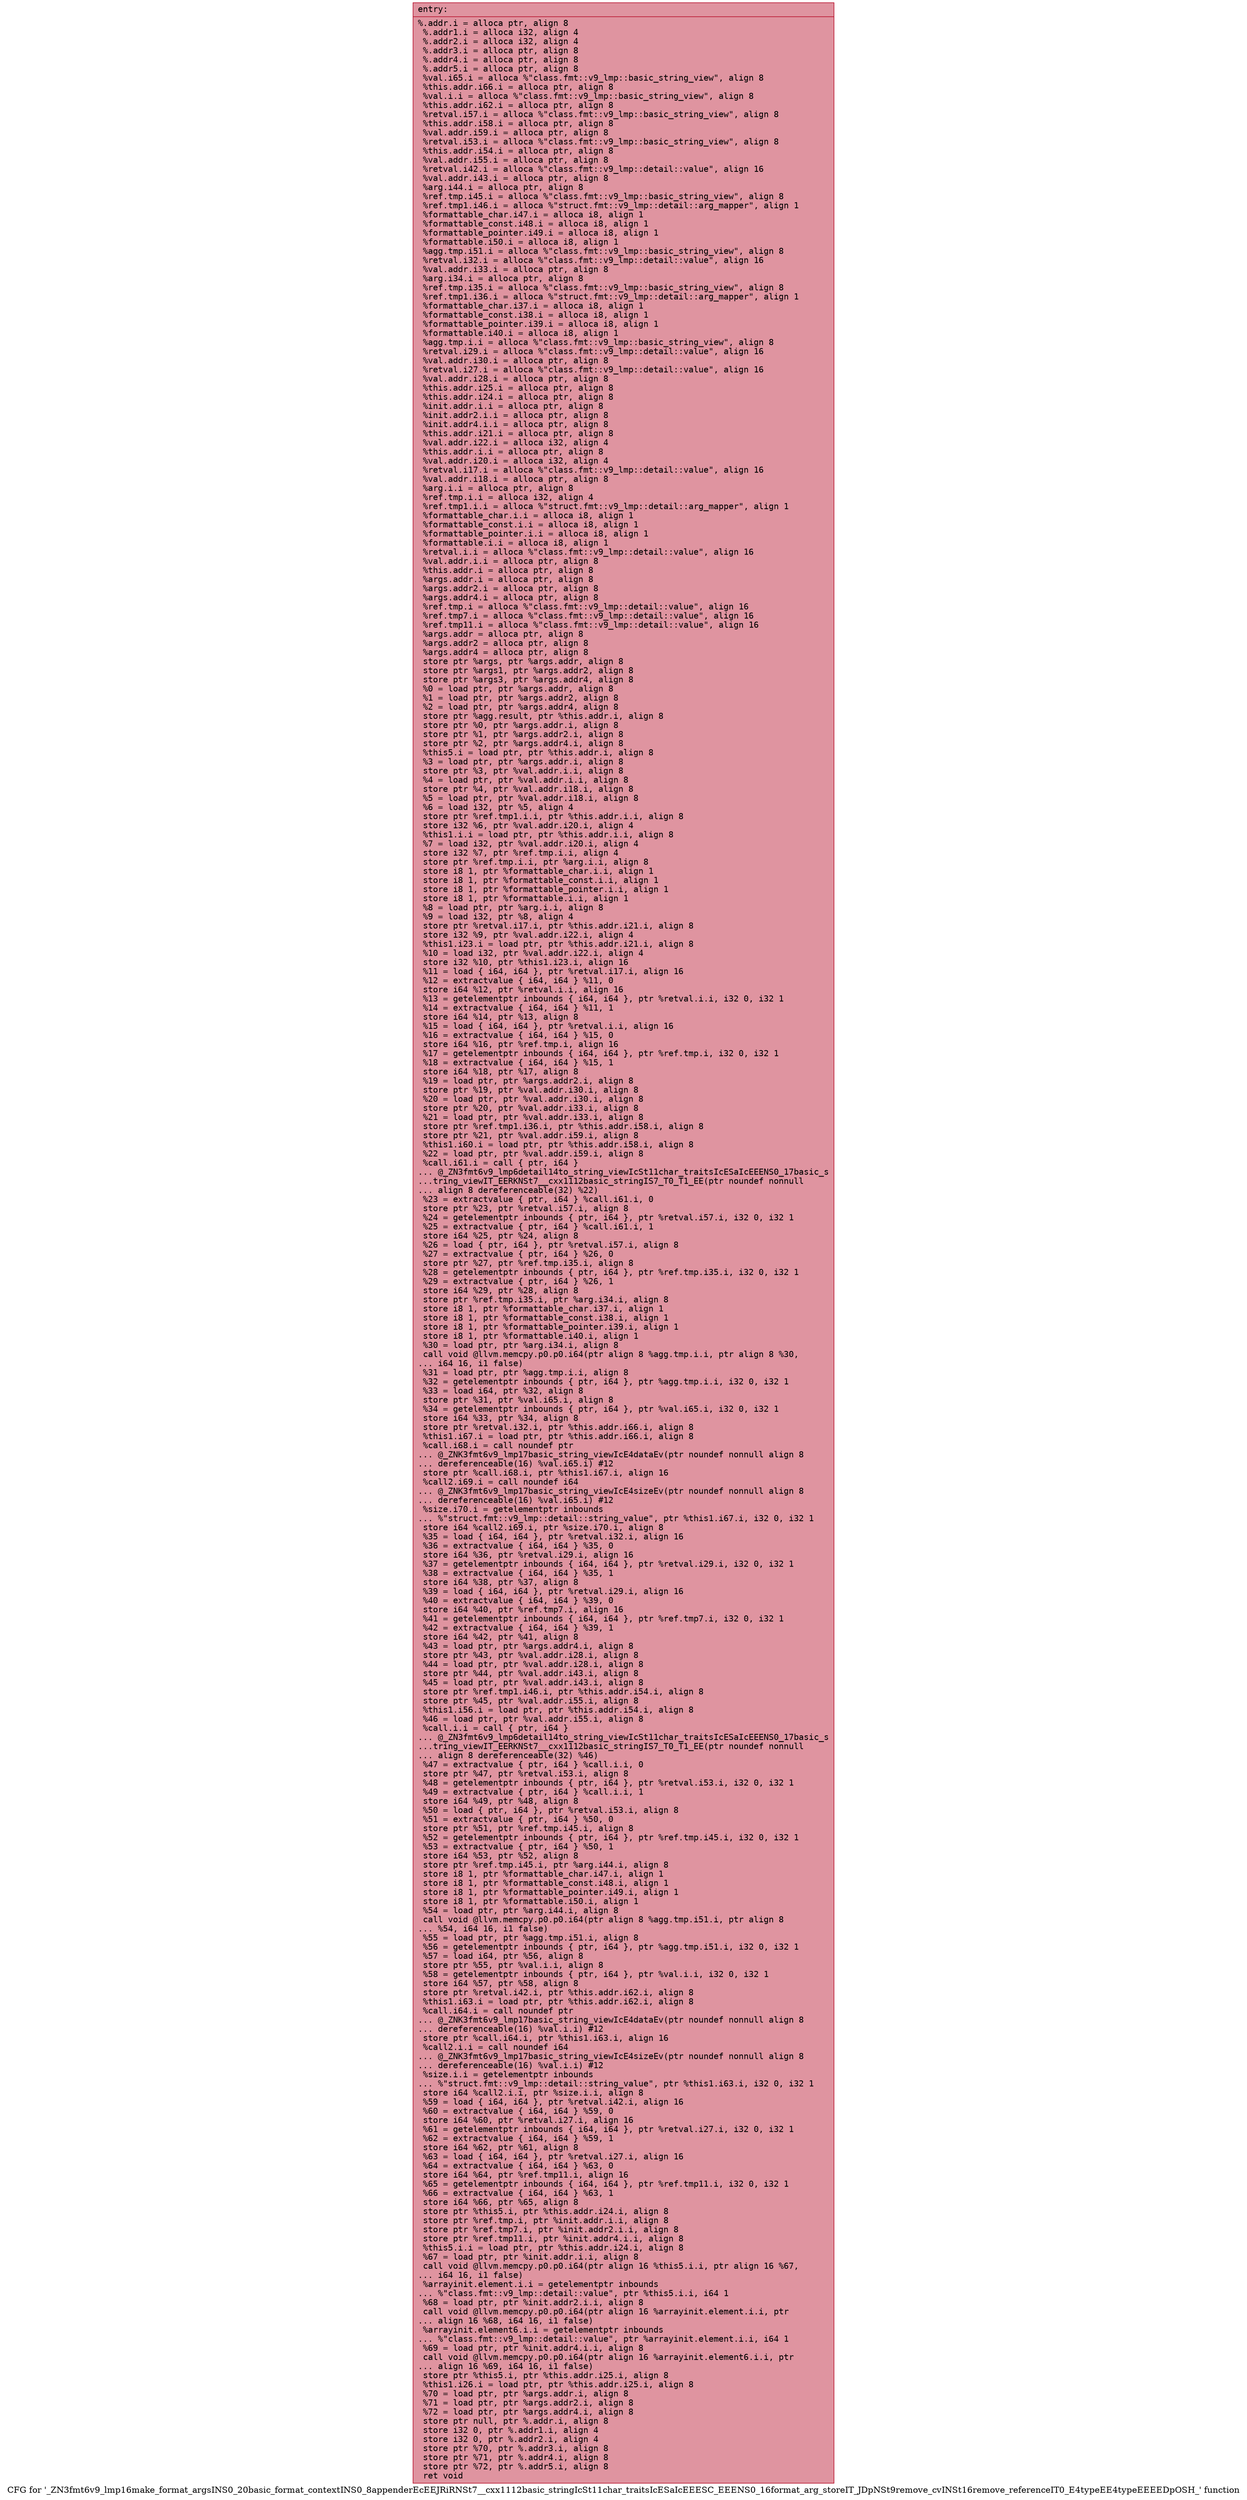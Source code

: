 digraph "CFG for '_ZN3fmt6v9_lmp16make_format_argsINS0_20basic_format_contextINS0_8appenderEcEEJRiRNSt7__cxx1112basic_stringIcSt11char_traitsIcESaIcEEESC_EEENS0_16format_arg_storeIT_JDpNSt9remove_cvINSt16remove_referenceIT0_E4typeEE4typeEEEEDpOSH_' function" {
	label="CFG for '_ZN3fmt6v9_lmp16make_format_argsINS0_20basic_format_contextINS0_8appenderEcEEJRiRNSt7__cxx1112basic_stringIcSt11char_traitsIcESaIcEEESC_EEENS0_16format_arg_storeIT_JDpNSt9remove_cvINSt16remove_referenceIT0_E4typeEE4typeEEEEDpOSH_' function";

	Node0x562846aa2060 [shape=record,color="#b70d28ff", style=filled, fillcolor="#b70d2870" fontname="Courier",label="{entry:\l|  %.addr.i = alloca ptr, align 8\l  %.addr1.i = alloca i32, align 4\l  %.addr2.i = alloca i32, align 4\l  %.addr3.i = alloca ptr, align 8\l  %.addr4.i = alloca ptr, align 8\l  %.addr5.i = alloca ptr, align 8\l  %val.i65.i = alloca %\"class.fmt::v9_lmp::basic_string_view\", align 8\l  %this.addr.i66.i = alloca ptr, align 8\l  %val.i.i = alloca %\"class.fmt::v9_lmp::basic_string_view\", align 8\l  %this.addr.i62.i = alloca ptr, align 8\l  %retval.i57.i = alloca %\"class.fmt::v9_lmp::basic_string_view\", align 8\l  %this.addr.i58.i = alloca ptr, align 8\l  %val.addr.i59.i = alloca ptr, align 8\l  %retval.i53.i = alloca %\"class.fmt::v9_lmp::basic_string_view\", align 8\l  %this.addr.i54.i = alloca ptr, align 8\l  %val.addr.i55.i = alloca ptr, align 8\l  %retval.i42.i = alloca %\"class.fmt::v9_lmp::detail::value\", align 16\l  %val.addr.i43.i = alloca ptr, align 8\l  %arg.i44.i = alloca ptr, align 8\l  %ref.tmp.i45.i = alloca %\"class.fmt::v9_lmp::basic_string_view\", align 8\l  %ref.tmp1.i46.i = alloca %\"struct.fmt::v9_lmp::detail::arg_mapper\", align 1\l  %formattable_char.i47.i = alloca i8, align 1\l  %formattable_const.i48.i = alloca i8, align 1\l  %formattable_pointer.i49.i = alloca i8, align 1\l  %formattable.i50.i = alloca i8, align 1\l  %agg.tmp.i51.i = alloca %\"class.fmt::v9_lmp::basic_string_view\", align 8\l  %retval.i32.i = alloca %\"class.fmt::v9_lmp::detail::value\", align 16\l  %val.addr.i33.i = alloca ptr, align 8\l  %arg.i34.i = alloca ptr, align 8\l  %ref.tmp.i35.i = alloca %\"class.fmt::v9_lmp::basic_string_view\", align 8\l  %ref.tmp1.i36.i = alloca %\"struct.fmt::v9_lmp::detail::arg_mapper\", align 1\l  %formattable_char.i37.i = alloca i8, align 1\l  %formattable_const.i38.i = alloca i8, align 1\l  %formattable_pointer.i39.i = alloca i8, align 1\l  %formattable.i40.i = alloca i8, align 1\l  %agg.tmp.i.i = alloca %\"class.fmt::v9_lmp::basic_string_view\", align 8\l  %retval.i29.i = alloca %\"class.fmt::v9_lmp::detail::value\", align 16\l  %val.addr.i30.i = alloca ptr, align 8\l  %retval.i27.i = alloca %\"class.fmt::v9_lmp::detail::value\", align 16\l  %val.addr.i28.i = alloca ptr, align 8\l  %this.addr.i25.i = alloca ptr, align 8\l  %this.addr.i24.i = alloca ptr, align 8\l  %init.addr.i.i = alloca ptr, align 8\l  %init.addr2.i.i = alloca ptr, align 8\l  %init.addr4.i.i = alloca ptr, align 8\l  %this.addr.i21.i = alloca ptr, align 8\l  %val.addr.i22.i = alloca i32, align 4\l  %this.addr.i.i = alloca ptr, align 8\l  %val.addr.i20.i = alloca i32, align 4\l  %retval.i17.i = alloca %\"class.fmt::v9_lmp::detail::value\", align 16\l  %val.addr.i18.i = alloca ptr, align 8\l  %arg.i.i = alloca ptr, align 8\l  %ref.tmp.i.i = alloca i32, align 4\l  %ref.tmp1.i.i = alloca %\"struct.fmt::v9_lmp::detail::arg_mapper\", align 1\l  %formattable_char.i.i = alloca i8, align 1\l  %formattable_const.i.i = alloca i8, align 1\l  %formattable_pointer.i.i = alloca i8, align 1\l  %formattable.i.i = alloca i8, align 1\l  %retval.i.i = alloca %\"class.fmt::v9_lmp::detail::value\", align 16\l  %val.addr.i.i = alloca ptr, align 8\l  %this.addr.i = alloca ptr, align 8\l  %args.addr.i = alloca ptr, align 8\l  %args.addr2.i = alloca ptr, align 8\l  %args.addr4.i = alloca ptr, align 8\l  %ref.tmp.i = alloca %\"class.fmt::v9_lmp::detail::value\", align 16\l  %ref.tmp7.i = alloca %\"class.fmt::v9_lmp::detail::value\", align 16\l  %ref.tmp11.i = alloca %\"class.fmt::v9_lmp::detail::value\", align 16\l  %args.addr = alloca ptr, align 8\l  %args.addr2 = alloca ptr, align 8\l  %args.addr4 = alloca ptr, align 8\l  store ptr %args, ptr %args.addr, align 8\l  store ptr %args1, ptr %args.addr2, align 8\l  store ptr %args3, ptr %args.addr4, align 8\l  %0 = load ptr, ptr %args.addr, align 8\l  %1 = load ptr, ptr %args.addr2, align 8\l  %2 = load ptr, ptr %args.addr4, align 8\l  store ptr %agg.result, ptr %this.addr.i, align 8\l  store ptr %0, ptr %args.addr.i, align 8\l  store ptr %1, ptr %args.addr2.i, align 8\l  store ptr %2, ptr %args.addr4.i, align 8\l  %this5.i = load ptr, ptr %this.addr.i, align 8\l  %3 = load ptr, ptr %args.addr.i, align 8\l  store ptr %3, ptr %val.addr.i.i, align 8\l  %4 = load ptr, ptr %val.addr.i.i, align 8\l  store ptr %4, ptr %val.addr.i18.i, align 8\l  %5 = load ptr, ptr %val.addr.i18.i, align 8\l  %6 = load i32, ptr %5, align 4\l  store ptr %ref.tmp1.i.i, ptr %this.addr.i.i, align 8\l  store i32 %6, ptr %val.addr.i20.i, align 4\l  %this1.i.i = load ptr, ptr %this.addr.i.i, align 8\l  %7 = load i32, ptr %val.addr.i20.i, align 4\l  store i32 %7, ptr %ref.tmp.i.i, align 4\l  store ptr %ref.tmp.i.i, ptr %arg.i.i, align 8\l  store i8 1, ptr %formattable_char.i.i, align 1\l  store i8 1, ptr %formattable_const.i.i, align 1\l  store i8 1, ptr %formattable_pointer.i.i, align 1\l  store i8 1, ptr %formattable.i.i, align 1\l  %8 = load ptr, ptr %arg.i.i, align 8\l  %9 = load i32, ptr %8, align 4\l  store ptr %retval.i17.i, ptr %this.addr.i21.i, align 8\l  store i32 %9, ptr %val.addr.i22.i, align 4\l  %this1.i23.i = load ptr, ptr %this.addr.i21.i, align 8\l  %10 = load i32, ptr %val.addr.i22.i, align 4\l  store i32 %10, ptr %this1.i23.i, align 16\l  %11 = load \{ i64, i64 \}, ptr %retval.i17.i, align 16\l  %12 = extractvalue \{ i64, i64 \} %11, 0\l  store i64 %12, ptr %retval.i.i, align 16\l  %13 = getelementptr inbounds \{ i64, i64 \}, ptr %retval.i.i, i32 0, i32 1\l  %14 = extractvalue \{ i64, i64 \} %11, 1\l  store i64 %14, ptr %13, align 8\l  %15 = load \{ i64, i64 \}, ptr %retval.i.i, align 16\l  %16 = extractvalue \{ i64, i64 \} %15, 0\l  store i64 %16, ptr %ref.tmp.i, align 16\l  %17 = getelementptr inbounds \{ i64, i64 \}, ptr %ref.tmp.i, i32 0, i32 1\l  %18 = extractvalue \{ i64, i64 \} %15, 1\l  store i64 %18, ptr %17, align 8\l  %19 = load ptr, ptr %args.addr2.i, align 8\l  store ptr %19, ptr %val.addr.i30.i, align 8\l  %20 = load ptr, ptr %val.addr.i30.i, align 8\l  store ptr %20, ptr %val.addr.i33.i, align 8\l  %21 = load ptr, ptr %val.addr.i33.i, align 8\l  store ptr %ref.tmp1.i36.i, ptr %this.addr.i58.i, align 8\l  store ptr %21, ptr %val.addr.i59.i, align 8\l  %this1.i60.i = load ptr, ptr %this.addr.i58.i, align 8\l  %22 = load ptr, ptr %val.addr.i59.i, align 8\l  %call.i61.i = call \{ ptr, i64 \}\l... @_ZN3fmt6v9_lmp6detail14to_string_viewIcSt11char_traitsIcESaIcEEENS0_17basic_s\l...tring_viewIT_EERKNSt7__cxx1112basic_stringIS7_T0_T1_EE(ptr noundef nonnull\l... align 8 dereferenceable(32) %22)\l  %23 = extractvalue \{ ptr, i64 \} %call.i61.i, 0\l  store ptr %23, ptr %retval.i57.i, align 8\l  %24 = getelementptr inbounds \{ ptr, i64 \}, ptr %retval.i57.i, i32 0, i32 1\l  %25 = extractvalue \{ ptr, i64 \} %call.i61.i, 1\l  store i64 %25, ptr %24, align 8\l  %26 = load \{ ptr, i64 \}, ptr %retval.i57.i, align 8\l  %27 = extractvalue \{ ptr, i64 \} %26, 0\l  store ptr %27, ptr %ref.tmp.i35.i, align 8\l  %28 = getelementptr inbounds \{ ptr, i64 \}, ptr %ref.tmp.i35.i, i32 0, i32 1\l  %29 = extractvalue \{ ptr, i64 \} %26, 1\l  store i64 %29, ptr %28, align 8\l  store ptr %ref.tmp.i35.i, ptr %arg.i34.i, align 8\l  store i8 1, ptr %formattable_char.i37.i, align 1\l  store i8 1, ptr %formattable_const.i38.i, align 1\l  store i8 1, ptr %formattable_pointer.i39.i, align 1\l  store i8 1, ptr %formattable.i40.i, align 1\l  %30 = load ptr, ptr %arg.i34.i, align 8\l  call void @llvm.memcpy.p0.p0.i64(ptr align 8 %agg.tmp.i.i, ptr align 8 %30,\l... i64 16, i1 false)\l  %31 = load ptr, ptr %agg.tmp.i.i, align 8\l  %32 = getelementptr inbounds \{ ptr, i64 \}, ptr %agg.tmp.i.i, i32 0, i32 1\l  %33 = load i64, ptr %32, align 8\l  store ptr %31, ptr %val.i65.i, align 8\l  %34 = getelementptr inbounds \{ ptr, i64 \}, ptr %val.i65.i, i32 0, i32 1\l  store i64 %33, ptr %34, align 8\l  store ptr %retval.i32.i, ptr %this.addr.i66.i, align 8\l  %this1.i67.i = load ptr, ptr %this.addr.i66.i, align 8\l  %call.i68.i = call noundef ptr\l... @_ZNK3fmt6v9_lmp17basic_string_viewIcE4dataEv(ptr noundef nonnull align 8\l... dereferenceable(16) %val.i65.i) #12\l  store ptr %call.i68.i, ptr %this1.i67.i, align 16\l  %call2.i69.i = call noundef i64\l... @_ZNK3fmt6v9_lmp17basic_string_viewIcE4sizeEv(ptr noundef nonnull align 8\l... dereferenceable(16) %val.i65.i) #12\l  %size.i70.i = getelementptr inbounds\l... %\"struct.fmt::v9_lmp::detail::string_value\", ptr %this1.i67.i, i32 0, i32 1\l  store i64 %call2.i69.i, ptr %size.i70.i, align 8\l  %35 = load \{ i64, i64 \}, ptr %retval.i32.i, align 16\l  %36 = extractvalue \{ i64, i64 \} %35, 0\l  store i64 %36, ptr %retval.i29.i, align 16\l  %37 = getelementptr inbounds \{ i64, i64 \}, ptr %retval.i29.i, i32 0, i32 1\l  %38 = extractvalue \{ i64, i64 \} %35, 1\l  store i64 %38, ptr %37, align 8\l  %39 = load \{ i64, i64 \}, ptr %retval.i29.i, align 16\l  %40 = extractvalue \{ i64, i64 \} %39, 0\l  store i64 %40, ptr %ref.tmp7.i, align 16\l  %41 = getelementptr inbounds \{ i64, i64 \}, ptr %ref.tmp7.i, i32 0, i32 1\l  %42 = extractvalue \{ i64, i64 \} %39, 1\l  store i64 %42, ptr %41, align 8\l  %43 = load ptr, ptr %args.addr4.i, align 8\l  store ptr %43, ptr %val.addr.i28.i, align 8\l  %44 = load ptr, ptr %val.addr.i28.i, align 8\l  store ptr %44, ptr %val.addr.i43.i, align 8\l  %45 = load ptr, ptr %val.addr.i43.i, align 8\l  store ptr %ref.tmp1.i46.i, ptr %this.addr.i54.i, align 8\l  store ptr %45, ptr %val.addr.i55.i, align 8\l  %this1.i56.i = load ptr, ptr %this.addr.i54.i, align 8\l  %46 = load ptr, ptr %val.addr.i55.i, align 8\l  %call.i.i = call \{ ptr, i64 \}\l... @_ZN3fmt6v9_lmp6detail14to_string_viewIcSt11char_traitsIcESaIcEEENS0_17basic_s\l...tring_viewIT_EERKNSt7__cxx1112basic_stringIS7_T0_T1_EE(ptr noundef nonnull\l... align 8 dereferenceable(32) %46)\l  %47 = extractvalue \{ ptr, i64 \} %call.i.i, 0\l  store ptr %47, ptr %retval.i53.i, align 8\l  %48 = getelementptr inbounds \{ ptr, i64 \}, ptr %retval.i53.i, i32 0, i32 1\l  %49 = extractvalue \{ ptr, i64 \} %call.i.i, 1\l  store i64 %49, ptr %48, align 8\l  %50 = load \{ ptr, i64 \}, ptr %retval.i53.i, align 8\l  %51 = extractvalue \{ ptr, i64 \} %50, 0\l  store ptr %51, ptr %ref.tmp.i45.i, align 8\l  %52 = getelementptr inbounds \{ ptr, i64 \}, ptr %ref.tmp.i45.i, i32 0, i32 1\l  %53 = extractvalue \{ ptr, i64 \} %50, 1\l  store i64 %53, ptr %52, align 8\l  store ptr %ref.tmp.i45.i, ptr %arg.i44.i, align 8\l  store i8 1, ptr %formattable_char.i47.i, align 1\l  store i8 1, ptr %formattable_const.i48.i, align 1\l  store i8 1, ptr %formattable_pointer.i49.i, align 1\l  store i8 1, ptr %formattable.i50.i, align 1\l  %54 = load ptr, ptr %arg.i44.i, align 8\l  call void @llvm.memcpy.p0.p0.i64(ptr align 8 %agg.tmp.i51.i, ptr align 8\l... %54, i64 16, i1 false)\l  %55 = load ptr, ptr %agg.tmp.i51.i, align 8\l  %56 = getelementptr inbounds \{ ptr, i64 \}, ptr %agg.tmp.i51.i, i32 0, i32 1\l  %57 = load i64, ptr %56, align 8\l  store ptr %55, ptr %val.i.i, align 8\l  %58 = getelementptr inbounds \{ ptr, i64 \}, ptr %val.i.i, i32 0, i32 1\l  store i64 %57, ptr %58, align 8\l  store ptr %retval.i42.i, ptr %this.addr.i62.i, align 8\l  %this1.i63.i = load ptr, ptr %this.addr.i62.i, align 8\l  %call.i64.i = call noundef ptr\l... @_ZNK3fmt6v9_lmp17basic_string_viewIcE4dataEv(ptr noundef nonnull align 8\l... dereferenceable(16) %val.i.i) #12\l  store ptr %call.i64.i, ptr %this1.i63.i, align 16\l  %call2.i.i = call noundef i64\l... @_ZNK3fmt6v9_lmp17basic_string_viewIcE4sizeEv(ptr noundef nonnull align 8\l... dereferenceable(16) %val.i.i) #12\l  %size.i.i = getelementptr inbounds\l... %\"struct.fmt::v9_lmp::detail::string_value\", ptr %this1.i63.i, i32 0, i32 1\l  store i64 %call2.i.i, ptr %size.i.i, align 8\l  %59 = load \{ i64, i64 \}, ptr %retval.i42.i, align 16\l  %60 = extractvalue \{ i64, i64 \} %59, 0\l  store i64 %60, ptr %retval.i27.i, align 16\l  %61 = getelementptr inbounds \{ i64, i64 \}, ptr %retval.i27.i, i32 0, i32 1\l  %62 = extractvalue \{ i64, i64 \} %59, 1\l  store i64 %62, ptr %61, align 8\l  %63 = load \{ i64, i64 \}, ptr %retval.i27.i, align 16\l  %64 = extractvalue \{ i64, i64 \} %63, 0\l  store i64 %64, ptr %ref.tmp11.i, align 16\l  %65 = getelementptr inbounds \{ i64, i64 \}, ptr %ref.tmp11.i, i32 0, i32 1\l  %66 = extractvalue \{ i64, i64 \} %63, 1\l  store i64 %66, ptr %65, align 8\l  store ptr %this5.i, ptr %this.addr.i24.i, align 8\l  store ptr %ref.tmp.i, ptr %init.addr.i.i, align 8\l  store ptr %ref.tmp7.i, ptr %init.addr2.i.i, align 8\l  store ptr %ref.tmp11.i, ptr %init.addr4.i.i, align 8\l  %this5.i.i = load ptr, ptr %this.addr.i24.i, align 8\l  %67 = load ptr, ptr %init.addr.i.i, align 8\l  call void @llvm.memcpy.p0.p0.i64(ptr align 16 %this5.i.i, ptr align 16 %67,\l... i64 16, i1 false)\l  %arrayinit.element.i.i = getelementptr inbounds\l... %\"class.fmt::v9_lmp::detail::value\", ptr %this5.i.i, i64 1\l  %68 = load ptr, ptr %init.addr2.i.i, align 8\l  call void @llvm.memcpy.p0.p0.i64(ptr align 16 %arrayinit.element.i.i, ptr\l... align 16 %68, i64 16, i1 false)\l  %arrayinit.element6.i.i = getelementptr inbounds\l... %\"class.fmt::v9_lmp::detail::value\", ptr %arrayinit.element.i.i, i64 1\l  %69 = load ptr, ptr %init.addr4.i.i, align 8\l  call void @llvm.memcpy.p0.p0.i64(ptr align 16 %arrayinit.element6.i.i, ptr\l... align 16 %69, i64 16, i1 false)\l  store ptr %this5.i, ptr %this.addr.i25.i, align 8\l  %this1.i26.i = load ptr, ptr %this.addr.i25.i, align 8\l  %70 = load ptr, ptr %args.addr.i, align 8\l  %71 = load ptr, ptr %args.addr2.i, align 8\l  %72 = load ptr, ptr %args.addr4.i, align 8\l  store ptr null, ptr %.addr.i, align 8\l  store i32 0, ptr %.addr1.i, align 4\l  store i32 0, ptr %.addr2.i, align 4\l  store ptr %70, ptr %.addr3.i, align 8\l  store ptr %71, ptr %.addr4.i, align 8\l  store ptr %72, ptr %.addr5.i, align 8\l  ret void\l}"];
}
